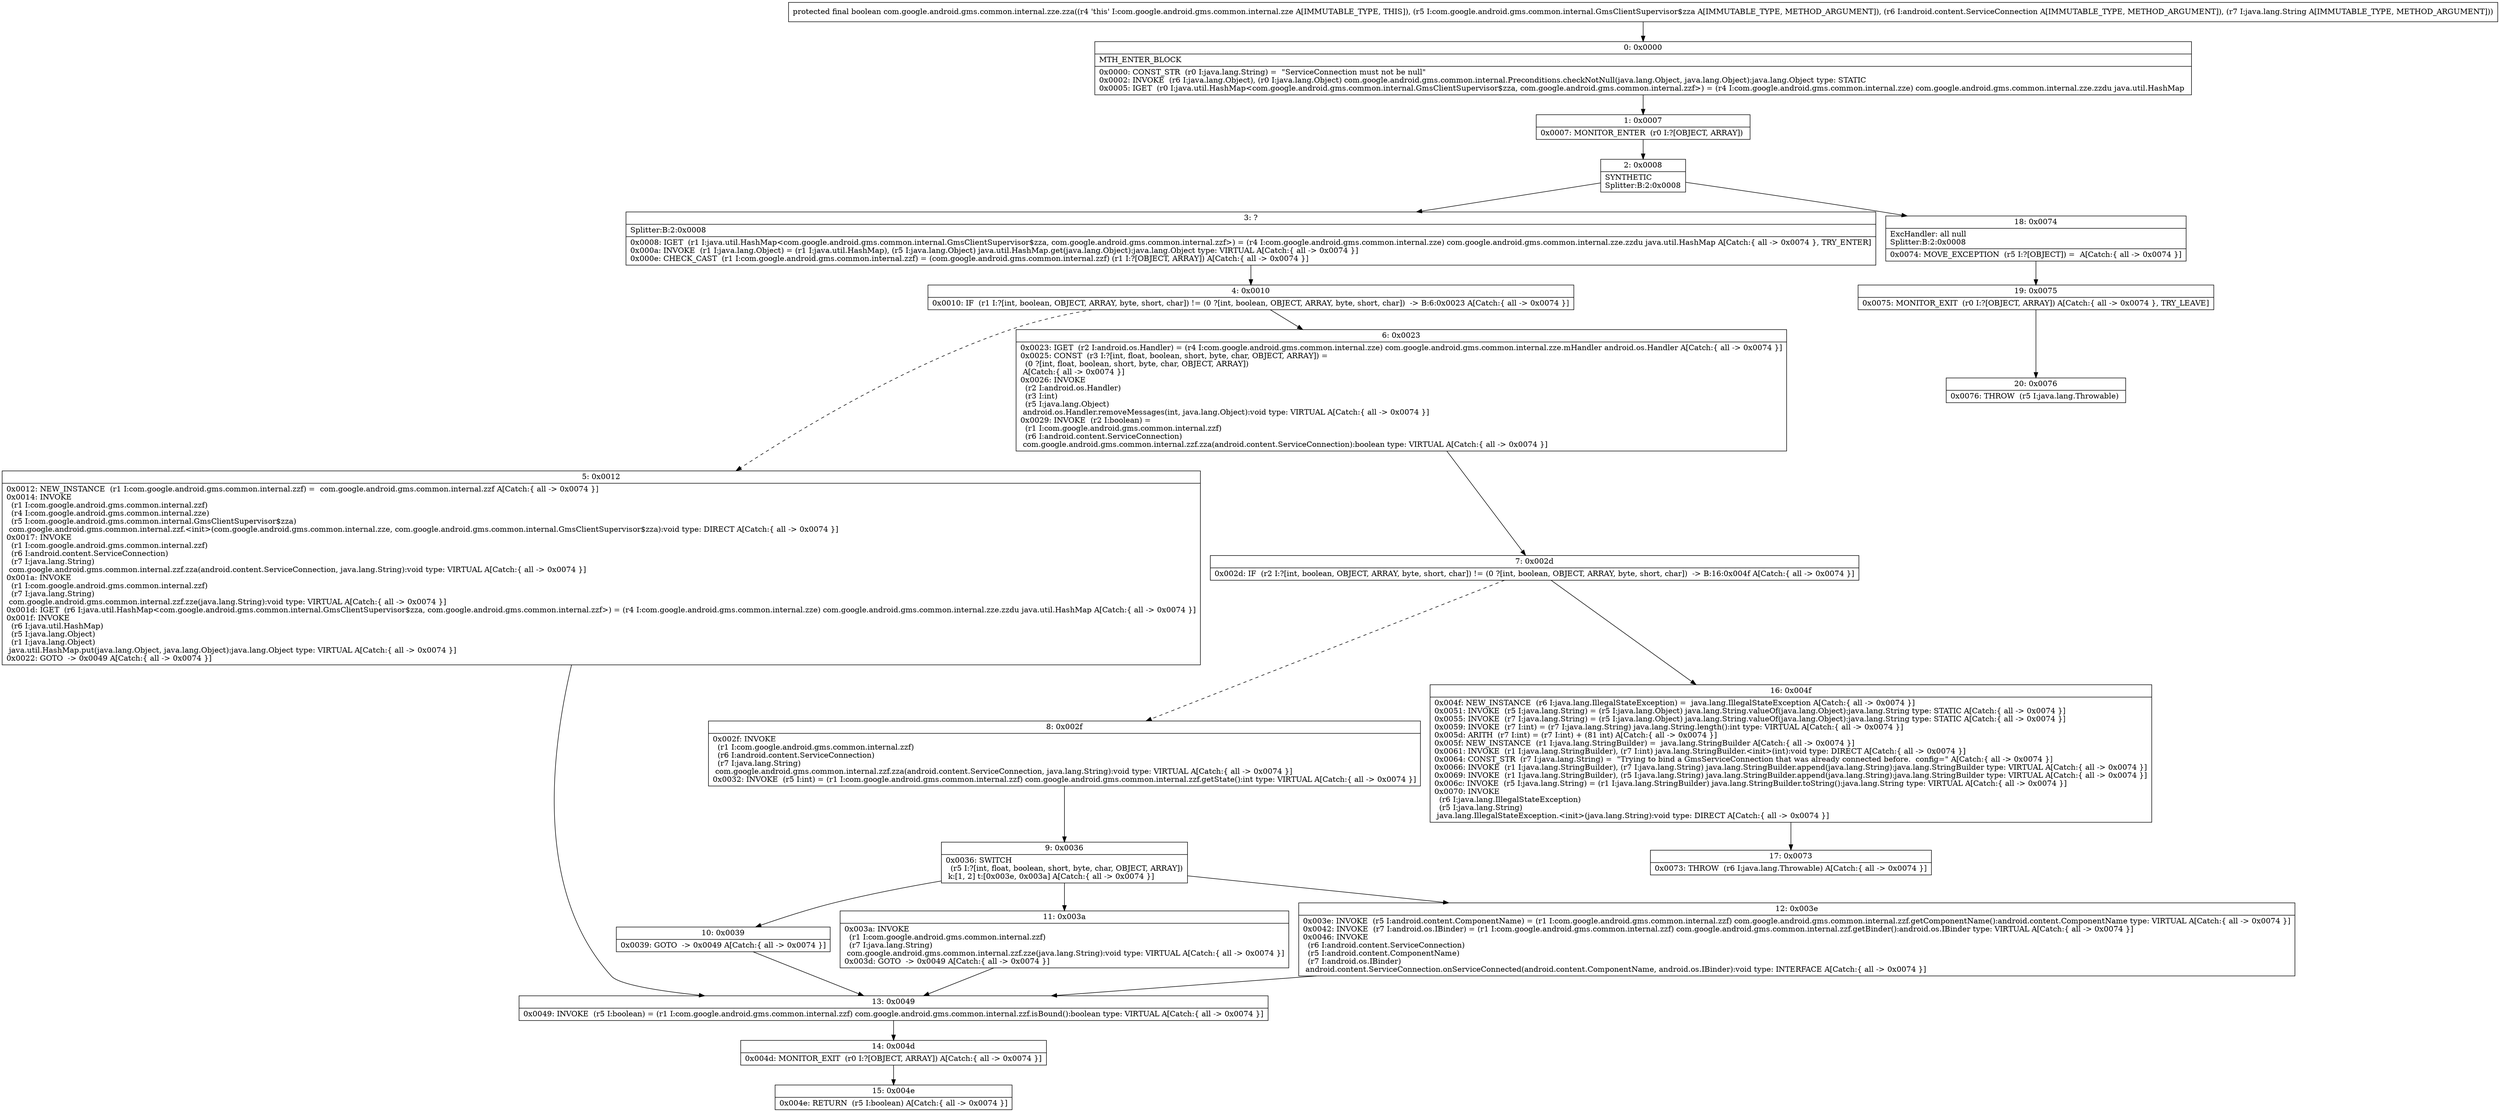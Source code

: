 digraph "CFG forcom.google.android.gms.common.internal.zze.zza(Lcom\/google\/android\/gms\/common\/internal\/GmsClientSupervisor$zza;Landroid\/content\/ServiceConnection;Ljava\/lang\/String;)Z" {
Node_0 [shape=record,label="{0\:\ 0x0000|MTH_ENTER_BLOCK\l|0x0000: CONST_STR  (r0 I:java.lang.String) =  \"ServiceConnection must not be null\" \l0x0002: INVOKE  (r6 I:java.lang.Object), (r0 I:java.lang.Object) com.google.android.gms.common.internal.Preconditions.checkNotNull(java.lang.Object, java.lang.Object):java.lang.Object type: STATIC \l0x0005: IGET  (r0 I:java.util.HashMap\<com.google.android.gms.common.internal.GmsClientSupervisor$zza, com.google.android.gms.common.internal.zzf\>) = (r4 I:com.google.android.gms.common.internal.zze) com.google.android.gms.common.internal.zze.zzdu java.util.HashMap \l}"];
Node_1 [shape=record,label="{1\:\ 0x0007|0x0007: MONITOR_ENTER  (r0 I:?[OBJECT, ARRAY]) \l}"];
Node_2 [shape=record,label="{2\:\ 0x0008|SYNTHETIC\lSplitter:B:2:0x0008\l}"];
Node_3 [shape=record,label="{3\:\ ?|Splitter:B:2:0x0008\l|0x0008: IGET  (r1 I:java.util.HashMap\<com.google.android.gms.common.internal.GmsClientSupervisor$zza, com.google.android.gms.common.internal.zzf\>) = (r4 I:com.google.android.gms.common.internal.zze) com.google.android.gms.common.internal.zze.zzdu java.util.HashMap A[Catch:\{ all \-\> 0x0074 \}, TRY_ENTER]\l0x000a: INVOKE  (r1 I:java.lang.Object) = (r1 I:java.util.HashMap), (r5 I:java.lang.Object) java.util.HashMap.get(java.lang.Object):java.lang.Object type: VIRTUAL A[Catch:\{ all \-\> 0x0074 \}]\l0x000e: CHECK_CAST  (r1 I:com.google.android.gms.common.internal.zzf) = (com.google.android.gms.common.internal.zzf) (r1 I:?[OBJECT, ARRAY]) A[Catch:\{ all \-\> 0x0074 \}]\l}"];
Node_4 [shape=record,label="{4\:\ 0x0010|0x0010: IF  (r1 I:?[int, boolean, OBJECT, ARRAY, byte, short, char]) != (0 ?[int, boolean, OBJECT, ARRAY, byte, short, char])  \-\> B:6:0x0023 A[Catch:\{ all \-\> 0x0074 \}]\l}"];
Node_5 [shape=record,label="{5\:\ 0x0012|0x0012: NEW_INSTANCE  (r1 I:com.google.android.gms.common.internal.zzf) =  com.google.android.gms.common.internal.zzf A[Catch:\{ all \-\> 0x0074 \}]\l0x0014: INVOKE  \l  (r1 I:com.google.android.gms.common.internal.zzf)\l  (r4 I:com.google.android.gms.common.internal.zze)\l  (r5 I:com.google.android.gms.common.internal.GmsClientSupervisor$zza)\l com.google.android.gms.common.internal.zzf.\<init\>(com.google.android.gms.common.internal.zze, com.google.android.gms.common.internal.GmsClientSupervisor$zza):void type: DIRECT A[Catch:\{ all \-\> 0x0074 \}]\l0x0017: INVOKE  \l  (r1 I:com.google.android.gms.common.internal.zzf)\l  (r6 I:android.content.ServiceConnection)\l  (r7 I:java.lang.String)\l com.google.android.gms.common.internal.zzf.zza(android.content.ServiceConnection, java.lang.String):void type: VIRTUAL A[Catch:\{ all \-\> 0x0074 \}]\l0x001a: INVOKE  \l  (r1 I:com.google.android.gms.common.internal.zzf)\l  (r7 I:java.lang.String)\l com.google.android.gms.common.internal.zzf.zze(java.lang.String):void type: VIRTUAL A[Catch:\{ all \-\> 0x0074 \}]\l0x001d: IGET  (r6 I:java.util.HashMap\<com.google.android.gms.common.internal.GmsClientSupervisor$zza, com.google.android.gms.common.internal.zzf\>) = (r4 I:com.google.android.gms.common.internal.zze) com.google.android.gms.common.internal.zze.zzdu java.util.HashMap A[Catch:\{ all \-\> 0x0074 \}]\l0x001f: INVOKE  \l  (r6 I:java.util.HashMap)\l  (r5 I:java.lang.Object)\l  (r1 I:java.lang.Object)\l java.util.HashMap.put(java.lang.Object, java.lang.Object):java.lang.Object type: VIRTUAL A[Catch:\{ all \-\> 0x0074 \}]\l0x0022: GOTO  \-\> 0x0049 A[Catch:\{ all \-\> 0x0074 \}]\l}"];
Node_6 [shape=record,label="{6\:\ 0x0023|0x0023: IGET  (r2 I:android.os.Handler) = (r4 I:com.google.android.gms.common.internal.zze) com.google.android.gms.common.internal.zze.mHandler android.os.Handler A[Catch:\{ all \-\> 0x0074 \}]\l0x0025: CONST  (r3 I:?[int, float, boolean, short, byte, char, OBJECT, ARRAY]) = \l  (0 ?[int, float, boolean, short, byte, char, OBJECT, ARRAY])\l A[Catch:\{ all \-\> 0x0074 \}]\l0x0026: INVOKE  \l  (r2 I:android.os.Handler)\l  (r3 I:int)\l  (r5 I:java.lang.Object)\l android.os.Handler.removeMessages(int, java.lang.Object):void type: VIRTUAL A[Catch:\{ all \-\> 0x0074 \}]\l0x0029: INVOKE  (r2 I:boolean) = \l  (r1 I:com.google.android.gms.common.internal.zzf)\l  (r6 I:android.content.ServiceConnection)\l com.google.android.gms.common.internal.zzf.zza(android.content.ServiceConnection):boolean type: VIRTUAL A[Catch:\{ all \-\> 0x0074 \}]\l}"];
Node_7 [shape=record,label="{7\:\ 0x002d|0x002d: IF  (r2 I:?[int, boolean, OBJECT, ARRAY, byte, short, char]) != (0 ?[int, boolean, OBJECT, ARRAY, byte, short, char])  \-\> B:16:0x004f A[Catch:\{ all \-\> 0x0074 \}]\l}"];
Node_8 [shape=record,label="{8\:\ 0x002f|0x002f: INVOKE  \l  (r1 I:com.google.android.gms.common.internal.zzf)\l  (r6 I:android.content.ServiceConnection)\l  (r7 I:java.lang.String)\l com.google.android.gms.common.internal.zzf.zza(android.content.ServiceConnection, java.lang.String):void type: VIRTUAL A[Catch:\{ all \-\> 0x0074 \}]\l0x0032: INVOKE  (r5 I:int) = (r1 I:com.google.android.gms.common.internal.zzf) com.google.android.gms.common.internal.zzf.getState():int type: VIRTUAL A[Catch:\{ all \-\> 0x0074 \}]\l}"];
Node_9 [shape=record,label="{9\:\ 0x0036|0x0036: SWITCH  \l  (r5 I:?[int, float, boolean, short, byte, char, OBJECT, ARRAY])\l k:[1, 2] t:[0x003e, 0x003a] A[Catch:\{ all \-\> 0x0074 \}]\l}"];
Node_10 [shape=record,label="{10\:\ 0x0039|0x0039: GOTO  \-\> 0x0049 A[Catch:\{ all \-\> 0x0074 \}]\l}"];
Node_11 [shape=record,label="{11\:\ 0x003a|0x003a: INVOKE  \l  (r1 I:com.google.android.gms.common.internal.zzf)\l  (r7 I:java.lang.String)\l com.google.android.gms.common.internal.zzf.zze(java.lang.String):void type: VIRTUAL A[Catch:\{ all \-\> 0x0074 \}]\l0x003d: GOTO  \-\> 0x0049 A[Catch:\{ all \-\> 0x0074 \}]\l}"];
Node_12 [shape=record,label="{12\:\ 0x003e|0x003e: INVOKE  (r5 I:android.content.ComponentName) = (r1 I:com.google.android.gms.common.internal.zzf) com.google.android.gms.common.internal.zzf.getComponentName():android.content.ComponentName type: VIRTUAL A[Catch:\{ all \-\> 0x0074 \}]\l0x0042: INVOKE  (r7 I:android.os.IBinder) = (r1 I:com.google.android.gms.common.internal.zzf) com.google.android.gms.common.internal.zzf.getBinder():android.os.IBinder type: VIRTUAL A[Catch:\{ all \-\> 0x0074 \}]\l0x0046: INVOKE  \l  (r6 I:android.content.ServiceConnection)\l  (r5 I:android.content.ComponentName)\l  (r7 I:android.os.IBinder)\l android.content.ServiceConnection.onServiceConnected(android.content.ComponentName, android.os.IBinder):void type: INTERFACE A[Catch:\{ all \-\> 0x0074 \}]\l}"];
Node_13 [shape=record,label="{13\:\ 0x0049|0x0049: INVOKE  (r5 I:boolean) = (r1 I:com.google.android.gms.common.internal.zzf) com.google.android.gms.common.internal.zzf.isBound():boolean type: VIRTUAL A[Catch:\{ all \-\> 0x0074 \}]\l}"];
Node_14 [shape=record,label="{14\:\ 0x004d|0x004d: MONITOR_EXIT  (r0 I:?[OBJECT, ARRAY]) A[Catch:\{ all \-\> 0x0074 \}]\l}"];
Node_15 [shape=record,label="{15\:\ 0x004e|0x004e: RETURN  (r5 I:boolean) A[Catch:\{ all \-\> 0x0074 \}]\l}"];
Node_16 [shape=record,label="{16\:\ 0x004f|0x004f: NEW_INSTANCE  (r6 I:java.lang.IllegalStateException) =  java.lang.IllegalStateException A[Catch:\{ all \-\> 0x0074 \}]\l0x0051: INVOKE  (r5 I:java.lang.String) = (r5 I:java.lang.Object) java.lang.String.valueOf(java.lang.Object):java.lang.String type: STATIC A[Catch:\{ all \-\> 0x0074 \}]\l0x0055: INVOKE  (r7 I:java.lang.String) = (r5 I:java.lang.Object) java.lang.String.valueOf(java.lang.Object):java.lang.String type: STATIC A[Catch:\{ all \-\> 0x0074 \}]\l0x0059: INVOKE  (r7 I:int) = (r7 I:java.lang.String) java.lang.String.length():int type: VIRTUAL A[Catch:\{ all \-\> 0x0074 \}]\l0x005d: ARITH  (r7 I:int) = (r7 I:int) + (81 int) A[Catch:\{ all \-\> 0x0074 \}]\l0x005f: NEW_INSTANCE  (r1 I:java.lang.StringBuilder) =  java.lang.StringBuilder A[Catch:\{ all \-\> 0x0074 \}]\l0x0061: INVOKE  (r1 I:java.lang.StringBuilder), (r7 I:int) java.lang.StringBuilder.\<init\>(int):void type: DIRECT A[Catch:\{ all \-\> 0x0074 \}]\l0x0064: CONST_STR  (r7 I:java.lang.String) =  \"Trying to bind a GmsServiceConnection that was already connected before.  config=\" A[Catch:\{ all \-\> 0x0074 \}]\l0x0066: INVOKE  (r1 I:java.lang.StringBuilder), (r7 I:java.lang.String) java.lang.StringBuilder.append(java.lang.String):java.lang.StringBuilder type: VIRTUAL A[Catch:\{ all \-\> 0x0074 \}]\l0x0069: INVOKE  (r1 I:java.lang.StringBuilder), (r5 I:java.lang.String) java.lang.StringBuilder.append(java.lang.String):java.lang.StringBuilder type: VIRTUAL A[Catch:\{ all \-\> 0x0074 \}]\l0x006c: INVOKE  (r5 I:java.lang.String) = (r1 I:java.lang.StringBuilder) java.lang.StringBuilder.toString():java.lang.String type: VIRTUAL A[Catch:\{ all \-\> 0x0074 \}]\l0x0070: INVOKE  \l  (r6 I:java.lang.IllegalStateException)\l  (r5 I:java.lang.String)\l java.lang.IllegalStateException.\<init\>(java.lang.String):void type: DIRECT A[Catch:\{ all \-\> 0x0074 \}]\l}"];
Node_17 [shape=record,label="{17\:\ 0x0073|0x0073: THROW  (r6 I:java.lang.Throwable) A[Catch:\{ all \-\> 0x0074 \}]\l}"];
Node_18 [shape=record,label="{18\:\ 0x0074|ExcHandler: all null\lSplitter:B:2:0x0008\l|0x0074: MOVE_EXCEPTION  (r5 I:?[OBJECT]) =  A[Catch:\{ all \-\> 0x0074 \}]\l}"];
Node_19 [shape=record,label="{19\:\ 0x0075|0x0075: MONITOR_EXIT  (r0 I:?[OBJECT, ARRAY]) A[Catch:\{ all \-\> 0x0074 \}, TRY_LEAVE]\l}"];
Node_20 [shape=record,label="{20\:\ 0x0076|0x0076: THROW  (r5 I:java.lang.Throwable) \l}"];
MethodNode[shape=record,label="{protected final boolean com.google.android.gms.common.internal.zze.zza((r4 'this' I:com.google.android.gms.common.internal.zze A[IMMUTABLE_TYPE, THIS]), (r5 I:com.google.android.gms.common.internal.GmsClientSupervisor$zza A[IMMUTABLE_TYPE, METHOD_ARGUMENT]), (r6 I:android.content.ServiceConnection A[IMMUTABLE_TYPE, METHOD_ARGUMENT]), (r7 I:java.lang.String A[IMMUTABLE_TYPE, METHOD_ARGUMENT])) }"];
MethodNode -> Node_0;
Node_0 -> Node_1;
Node_1 -> Node_2;
Node_2 -> Node_3;
Node_2 -> Node_18;
Node_3 -> Node_4;
Node_4 -> Node_5[style=dashed];
Node_4 -> Node_6;
Node_5 -> Node_13;
Node_6 -> Node_7;
Node_7 -> Node_8[style=dashed];
Node_7 -> Node_16;
Node_8 -> Node_9;
Node_9 -> Node_10;
Node_9 -> Node_11;
Node_9 -> Node_12;
Node_10 -> Node_13;
Node_11 -> Node_13;
Node_12 -> Node_13;
Node_13 -> Node_14;
Node_14 -> Node_15;
Node_16 -> Node_17;
Node_18 -> Node_19;
Node_19 -> Node_20;
}

